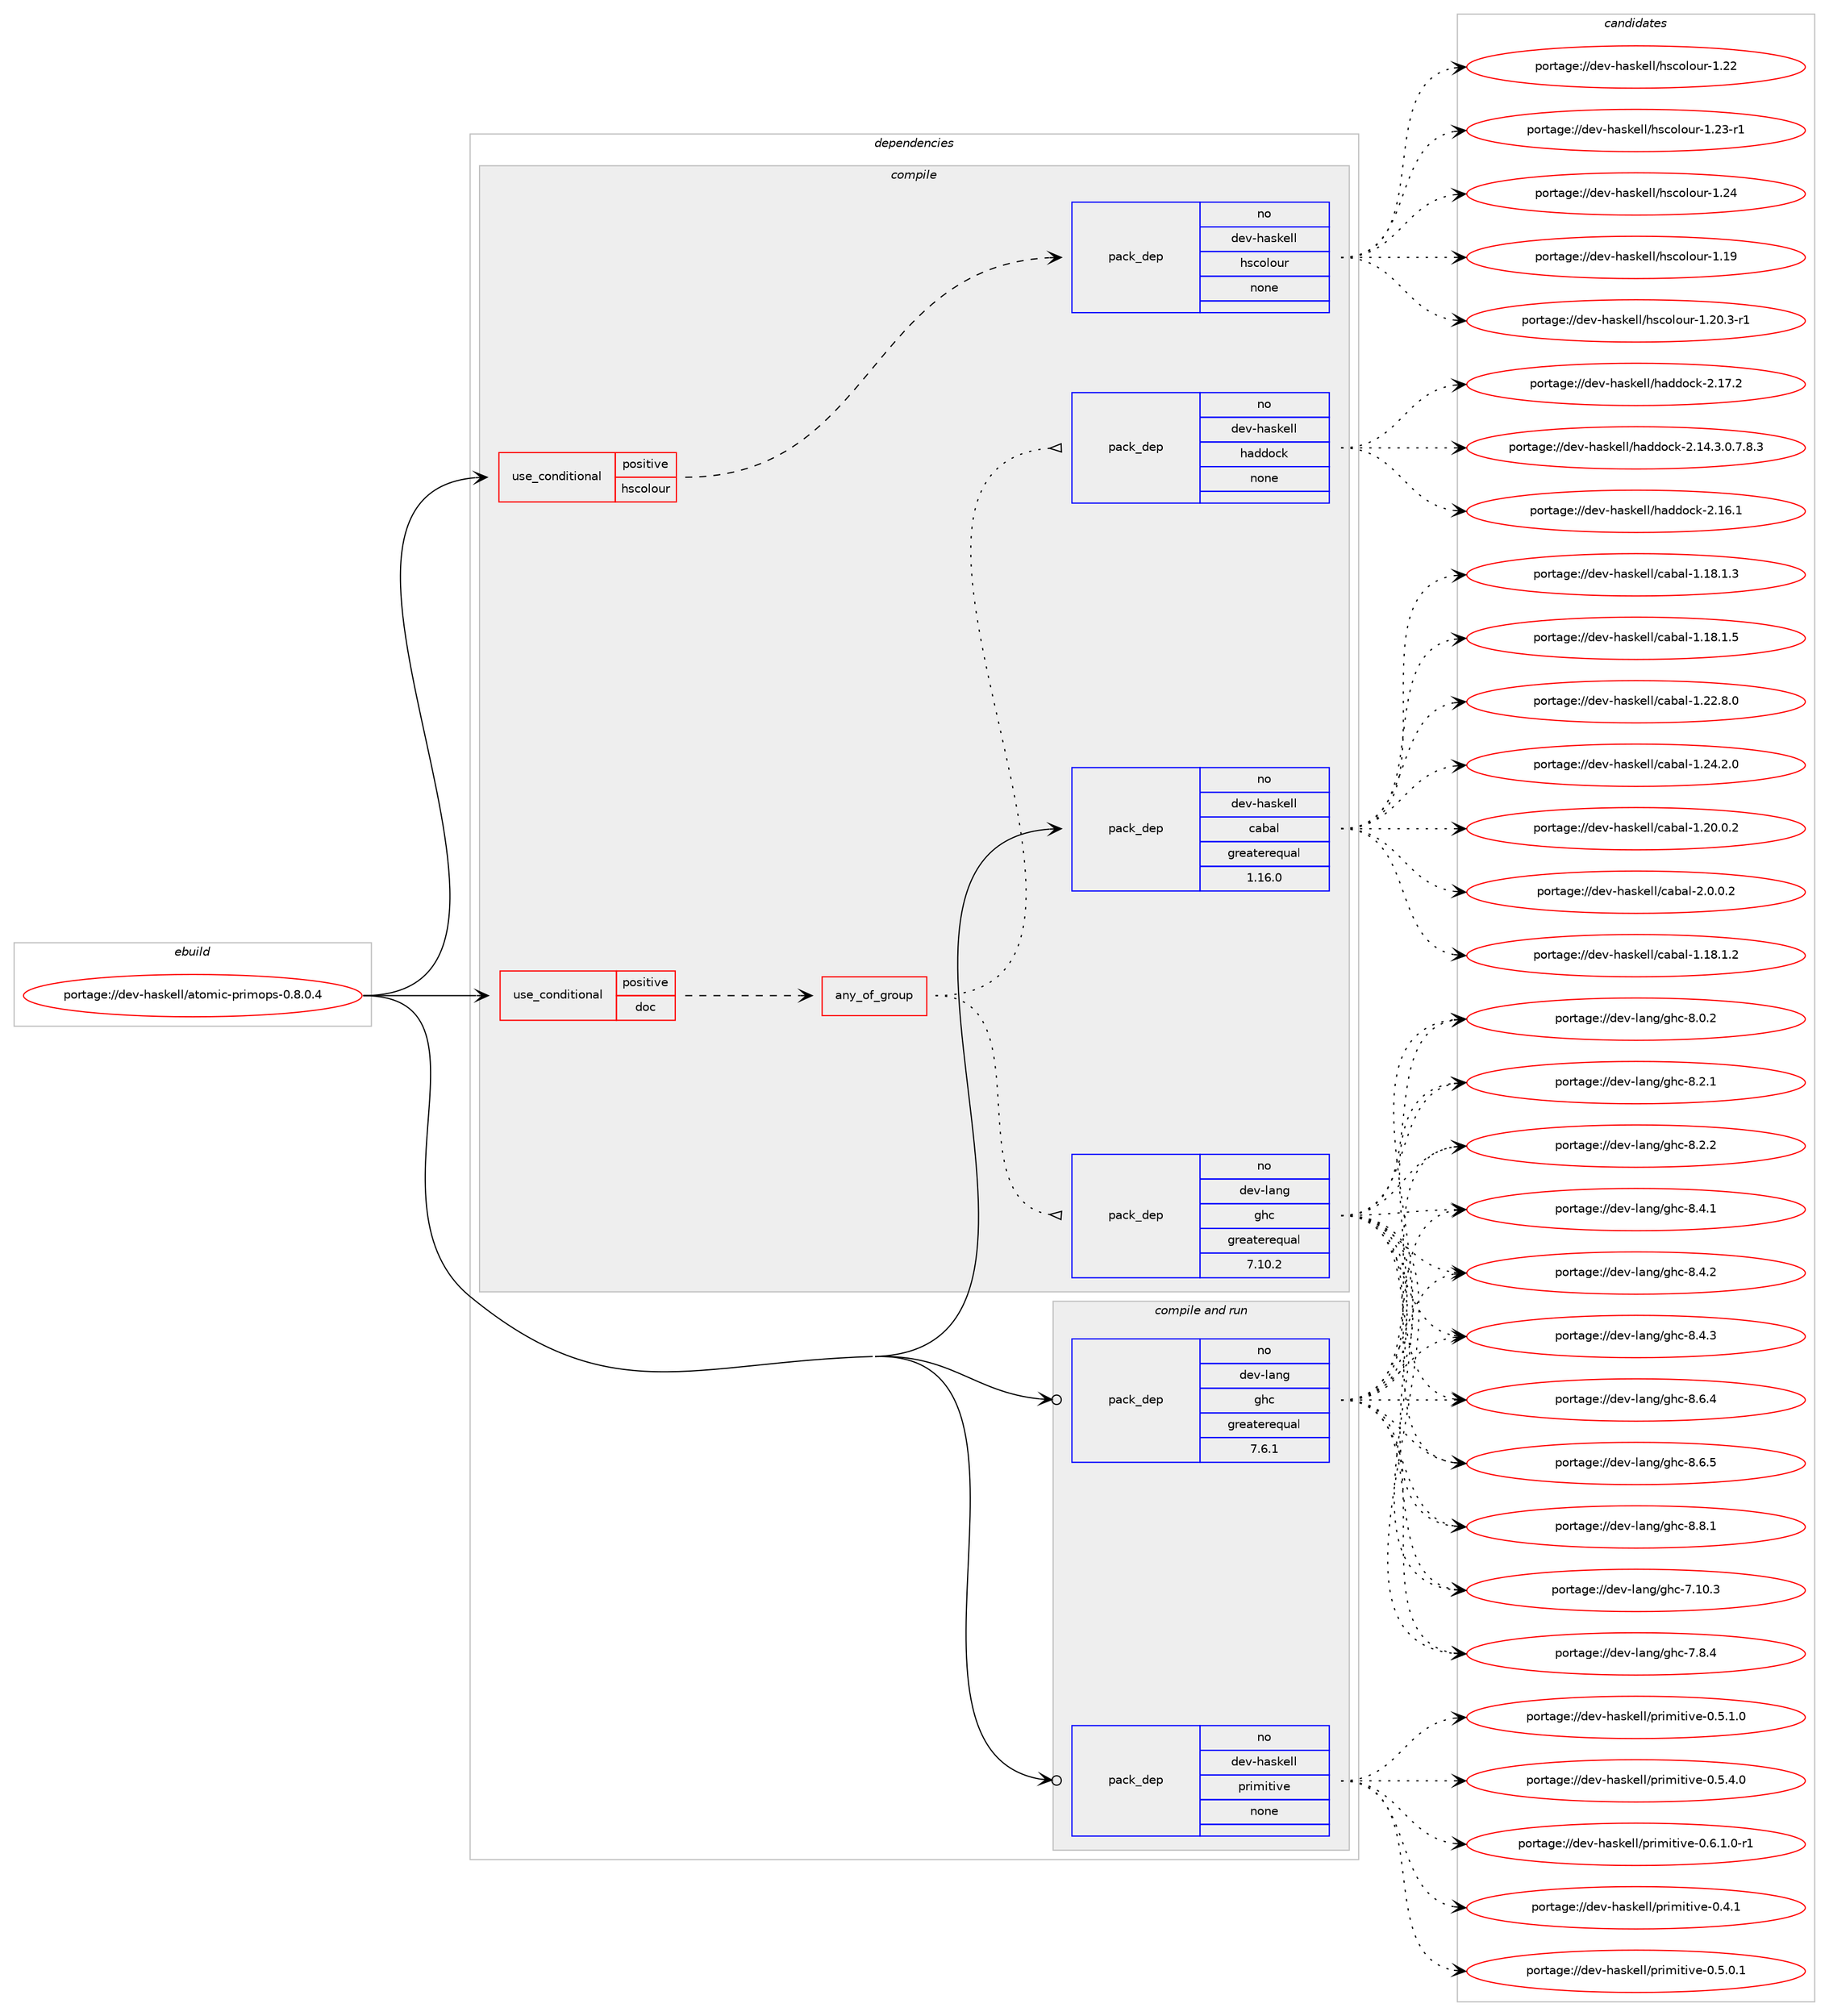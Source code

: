 digraph prolog {

# *************
# Graph options
# *************

newrank=true;
concentrate=true;
compound=true;
graph [rankdir=LR,fontname=Helvetica,fontsize=10,ranksep=1.5];#, ranksep=2.5, nodesep=0.2];
edge  [arrowhead=vee];
node  [fontname=Helvetica,fontsize=10];

# **********
# The ebuild
# **********

subgraph cluster_leftcol {
color=gray;
rank=same;
label=<<i>ebuild</i>>;
id [label="portage://dev-haskell/atomic-primops-0.8.0.4", color=red, width=4, href="../dev-haskell/atomic-primops-0.8.0.4.svg"];
}

# ****************
# The dependencies
# ****************

subgraph cluster_midcol {
color=gray;
label=<<i>dependencies</i>>;
subgraph cluster_compile {
fillcolor="#eeeeee";
style=filled;
label=<<i>compile</i>>;
subgraph cond14199 {
dependency61807 [label=<<TABLE BORDER="0" CELLBORDER="1" CELLSPACING="0" CELLPADDING="4"><TR><TD ROWSPAN="3" CELLPADDING="10">use_conditional</TD></TR><TR><TD>positive</TD></TR><TR><TD>doc</TD></TR></TABLE>>, shape=none, color=red];
subgraph any1332 {
dependency61808 [label=<<TABLE BORDER="0" CELLBORDER="1" CELLSPACING="0" CELLPADDING="4"><TR><TD CELLPADDING="10">any_of_group</TD></TR></TABLE>>, shape=none, color=red];subgraph pack46217 {
dependency61809 [label=<<TABLE BORDER="0" CELLBORDER="1" CELLSPACING="0" CELLPADDING="4" WIDTH="220"><TR><TD ROWSPAN="6" CELLPADDING="30">pack_dep</TD></TR><TR><TD WIDTH="110">no</TD></TR><TR><TD>dev-haskell</TD></TR><TR><TD>haddock</TD></TR><TR><TD>none</TD></TR><TR><TD></TD></TR></TABLE>>, shape=none, color=blue];
}
dependency61808:e -> dependency61809:w [weight=20,style="dotted",arrowhead="oinv"];
subgraph pack46218 {
dependency61810 [label=<<TABLE BORDER="0" CELLBORDER="1" CELLSPACING="0" CELLPADDING="4" WIDTH="220"><TR><TD ROWSPAN="6" CELLPADDING="30">pack_dep</TD></TR><TR><TD WIDTH="110">no</TD></TR><TR><TD>dev-lang</TD></TR><TR><TD>ghc</TD></TR><TR><TD>greaterequal</TD></TR><TR><TD>7.10.2</TD></TR></TABLE>>, shape=none, color=blue];
}
dependency61808:e -> dependency61810:w [weight=20,style="dotted",arrowhead="oinv"];
}
dependency61807:e -> dependency61808:w [weight=20,style="dashed",arrowhead="vee"];
}
id:e -> dependency61807:w [weight=20,style="solid",arrowhead="vee"];
subgraph cond14200 {
dependency61811 [label=<<TABLE BORDER="0" CELLBORDER="1" CELLSPACING="0" CELLPADDING="4"><TR><TD ROWSPAN="3" CELLPADDING="10">use_conditional</TD></TR><TR><TD>positive</TD></TR><TR><TD>hscolour</TD></TR></TABLE>>, shape=none, color=red];
subgraph pack46219 {
dependency61812 [label=<<TABLE BORDER="0" CELLBORDER="1" CELLSPACING="0" CELLPADDING="4" WIDTH="220"><TR><TD ROWSPAN="6" CELLPADDING="30">pack_dep</TD></TR><TR><TD WIDTH="110">no</TD></TR><TR><TD>dev-haskell</TD></TR><TR><TD>hscolour</TD></TR><TR><TD>none</TD></TR><TR><TD></TD></TR></TABLE>>, shape=none, color=blue];
}
dependency61811:e -> dependency61812:w [weight=20,style="dashed",arrowhead="vee"];
}
id:e -> dependency61811:w [weight=20,style="solid",arrowhead="vee"];
subgraph pack46220 {
dependency61813 [label=<<TABLE BORDER="0" CELLBORDER="1" CELLSPACING="0" CELLPADDING="4" WIDTH="220"><TR><TD ROWSPAN="6" CELLPADDING="30">pack_dep</TD></TR><TR><TD WIDTH="110">no</TD></TR><TR><TD>dev-haskell</TD></TR><TR><TD>cabal</TD></TR><TR><TD>greaterequal</TD></TR><TR><TD>1.16.0</TD></TR></TABLE>>, shape=none, color=blue];
}
id:e -> dependency61813:w [weight=20,style="solid",arrowhead="vee"];
}
subgraph cluster_compileandrun {
fillcolor="#eeeeee";
style=filled;
label=<<i>compile and run</i>>;
subgraph pack46221 {
dependency61814 [label=<<TABLE BORDER="0" CELLBORDER="1" CELLSPACING="0" CELLPADDING="4" WIDTH="220"><TR><TD ROWSPAN="6" CELLPADDING="30">pack_dep</TD></TR><TR><TD WIDTH="110">no</TD></TR><TR><TD>dev-haskell</TD></TR><TR><TD>primitive</TD></TR><TR><TD>none</TD></TR><TR><TD></TD></TR></TABLE>>, shape=none, color=blue];
}
id:e -> dependency61814:w [weight=20,style="solid",arrowhead="odotvee"];
subgraph pack46222 {
dependency61815 [label=<<TABLE BORDER="0" CELLBORDER="1" CELLSPACING="0" CELLPADDING="4" WIDTH="220"><TR><TD ROWSPAN="6" CELLPADDING="30">pack_dep</TD></TR><TR><TD WIDTH="110">no</TD></TR><TR><TD>dev-lang</TD></TR><TR><TD>ghc</TD></TR><TR><TD>greaterequal</TD></TR><TR><TD>7.6.1</TD></TR></TABLE>>, shape=none, color=blue];
}
id:e -> dependency61815:w [weight=20,style="solid",arrowhead="odotvee"];
}
subgraph cluster_run {
fillcolor="#eeeeee";
style=filled;
label=<<i>run</i>>;
}
}

# **************
# The candidates
# **************

subgraph cluster_choices {
rank=same;
color=gray;
label=<<i>candidates</i>>;

subgraph choice46217 {
color=black;
nodesep=1;
choiceportage1001011184510497115107101108108471049710010011199107455046495246514648465546564651 [label="portage://dev-haskell/haddock-2.14.3.0.7.8.3", color=red, width=4,href="../dev-haskell/haddock-2.14.3.0.7.8.3.svg"];
choiceportage100101118451049711510710110810847104971001001119910745504649544649 [label="portage://dev-haskell/haddock-2.16.1", color=red, width=4,href="../dev-haskell/haddock-2.16.1.svg"];
choiceportage100101118451049711510710110810847104971001001119910745504649554650 [label="portage://dev-haskell/haddock-2.17.2", color=red, width=4,href="../dev-haskell/haddock-2.17.2.svg"];
dependency61809:e -> choiceportage1001011184510497115107101108108471049710010011199107455046495246514648465546564651:w [style=dotted,weight="100"];
dependency61809:e -> choiceportage100101118451049711510710110810847104971001001119910745504649544649:w [style=dotted,weight="100"];
dependency61809:e -> choiceportage100101118451049711510710110810847104971001001119910745504649554650:w [style=dotted,weight="100"];
}
subgraph choice46218 {
color=black;
nodesep=1;
choiceportage1001011184510897110103471031049945554649484651 [label="portage://dev-lang/ghc-7.10.3", color=red, width=4,href="../dev-lang/ghc-7.10.3.svg"];
choiceportage10010111845108971101034710310499455546564652 [label="portage://dev-lang/ghc-7.8.4", color=red, width=4,href="../dev-lang/ghc-7.8.4.svg"];
choiceportage10010111845108971101034710310499455646484650 [label="portage://dev-lang/ghc-8.0.2", color=red, width=4,href="../dev-lang/ghc-8.0.2.svg"];
choiceportage10010111845108971101034710310499455646504649 [label="portage://dev-lang/ghc-8.2.1", color=red, width=4,href="../dev-lang/ghc-8.2.1.svg"];
choiceportage10010111845108971101034710310499455646504650 [label="portage://dev-lang/ghc-8.2.2", color=red, width=4,href="../dev-lang/ghc-8.2.2.svg"];
choiceportage10010111845108971101034710310499455646524649 [label="portage://dev-lang/ghc-8.4.1", color=red, width=4,href="../dev-lang/ghc-8.4.1.svg"];
choiceportage10010111845108971101034710310499455646524650 [label="portage://dev-lang/ghc-8.4.2", color=red, width=4,href="../dev-lang/ghc-8.4.2.svg"];
choiceportage10010111845108971101034710310499455646524651 [label="portage://dev-lang/ghc-8.4.3", color=red, width=4,href="../dev-lang/ghc-8.4.3.svg"];
choiceportage10010111845108971101034710310499455646544652 [label="portage://dev-lang/ghc-8.6.4", color=red, width=4,href="../dev-lang/ghc-8.6.4.svg"];
choiceportage10010111845108971101034710310499455646544653 [label="portage://dev-lang/ghc-8.6.5", color=red, width=4,href="../dev-lang/ghc-8.6.5.svg"];
choiceportage10010111845108971101034710310499455646564649 [label="portage://dev-lang/ghc-8.8.1", color=red, width=4,href="../dev-lang/ghc-8.8.1.svg"];
dependency61810:e -> choiceportage1001011184510897110103471031049945554649484651:w [style=dotted,weight="100"];
dependency61810:e -> choiceportage10010111845108971101034710310499455546564652:w [style=dotted,weight="100"];
dependency61810:e -> choiceportage10010111845108971101034710310499455646484650:w [style=dotted,weight="100"];
dependency61810:e -> choiceportage10010111845108971101034710310499455646504649:w [style=dotted,weight="100"];
dependency61810:e -> choiceportage10010111845108971101034710310499455646504650:w [style=dotted,weight="100"];
dependency61810:e -> choiceportage10010111845108971101034710310499455646524649:w [style=dotted,weight="100"];
dependency61810:e -> choiceportage10010111845108971101034710310499455646524650:w [style=dotted,weight="100"];
dependency61810:e -> choiceportage10010111845108971101034710310499455646524651:w [style=dotted,weight="100"];
dependency61810:e -> choiceportage10010111845108971101034710310499455646544652:w [style=dotted,weight="100"];
dependency61810:e -> choiceportage10010111845108971101034710310499455646544653:w [style=dotted,weight="100"];
dependency61810:e -> choiceportage10010111845108971101034710310499455646564649:w [style=dotted,weight="100"];
}
subgraph choice46219 {
color=black;
nodesep=1;
choiceportage100101118451049711510710110810847104115991111081111171144549464957 [label="portage://dev-haskell/hscolour-1.19", color=red, width=4,href="../dev-haskell/hscolour-1.19.svg"];
choiceportage10010111845104971151071011081084710411599111108111117114454946504846514511449 [label="portage://dev-haskell/hscolour-1.20.3-r1", color=red, width=4,href="../dev-haskell/hscolour-1.20.3-r1.svg"];
choiceportage100101118451049711510710110810847104115991111081111171144549465050 [label="portage://dev-haskell/hscolour-1.22", color=red, width=4,href="../dev-haskell/hscolour-1.22.svg"];
choiceportage1001011184510497115107101108108471041159911110811111711445494650514511449 [label="portage://dev-haskell/hscolour-1.23-r1", color=red, width=4,href="../dev-haskell/hscolour-1.23-r1.svg"];
choiceportage100101118451049711510710110810847104115991111081111171144549465052 [label="portage://dev-haskell/hscolour-1.24", color=red, width=4,href="../dev-haskell/hscolour-1.24.svg"];
dependency61812:e -> choiceportage100101118451049711510710110810847104115991111081111171144549464957:w [style=dotted,weight="100"];
dependency61812:e -> choiceportage10010111845104971151071011081084710411599111108111117114454946504846514511449:w [style=dotted,weight="100"];
dependency61812:e -> choiceportage100101118451049711510710110810847104115991111081111171144549465050:w [style=dotted,weight="100"];
dependency61812:e -> choiceportage1001011184510497115107101108108471041159911110811111711445494650514511449:w [style=dotted,weight="100"];
dependency61812:e -> choiceportage100101118451049711510710110810847104115991111081111171144549465052:w [style=dotted,weight="100"];
}
subgraph choice46220 {
color=black;
nodesep=1;
choiceportage10010111845104971151071011081084799979897108454946495646494650 [label="portage://dev-haskell/cabal-1.18.1.2", color=red, width=4,href="../dev-haskell/cabal-1.18.1.2.svg"];
choiceportage10010111845104971151071011081084799979897108454946495646494651 [label="portage://dev-haskell/cabal-1.18.1.3", color=red, width=4,href="../dev-haskell/cabal-1.18.1.3.svg"];
choiceportage10010111845104971151071011081084799979897108454946495646494653 [label="portage://dev-haskell/cabal-1.18.1.5", color=red, width=4,href="../dev-haskell/cabal-1.18.1.5.svg"];
choiceportage10010111845104971151071011081084799979897108454946504846484650 [label="portage://dev-haskell/cabal-1.20.0.2", color=red, width=4,href="../dev-haskell/cabal-1.20.0.2.svg"];
choiceportage10010111845104971151071011081084799979897108454946505046564648 [label="portage://dev-haskell/cabal-1.22.8.0", color=red, width=4,href="../dev-haskell/cabal-1.22.8.0.svg"];
choiceportage10010111845104971151071011081084799979897108454946505246504648 [label="portage://dev-haskell/cabal-1.24.2.0", color=red, width=4,href="../dev-haskell/cabal-1.24.2.0.svg"];
choiceportage100101118451049711510710110810847999798971084550464846484650 [label="portage://dev-haskell/cabal-2.0.0.2", color=red, width=4,href="../dev-haskell/cabal-2.0.0.2.svg"];
dependency61813:e -> choiceportage10010111845104971151071011081084799979897108454946495646494650:w [style=dotted,weight="100"];
dependency61813:e -> choiceportage10010111845104971151071011081084799979897108454946495646494651:w [style=dotted,weight="100"];
dependency61813:e -> choiceportage10010111845104971151071011081084799979897108454946495646494653:w [style=dotted,weight="100"];
dependency61813:e -> choiceportage10010111845104971151071011081084799979897108454946504846484650:w [style=dotted,weight="100"];
dependency61813:e -> choiceportage10010111845104971151071011081084799979897108454946505046564648:w [style=dotted,weight="100"];
dependency61813:e -> choiceportage10010111845104971151071011081084799979897108454946505246504648:w [style=dotted,weight="100"];
dependency61813:e -> choiceportage100101118451049711510710110810847999798971084550464846484650:w [style=dotted,weight="100"];
}
subgraph choice46221 {
color=black;
nodesep=1;
choiceportage100101118451049711510710110810847112114105109105116105118101454846524649 [label="portage://dev-haskell/primitive-0.4.1", color=red, width=4,href="../dev-haskell/primitive-0.4.1.svg"];
choiceportage1001011184510497115107101108108471121141051091051161051181014548465346484649 [label="portage://dev-haskell/primitive-0.5.0.1", color=red, width=4,href="../dev-haskell/primitive-0.5.0.1.svg"];
choiceportage1001011184510497115107101108108471121141051091051161051181014548465346494648 [label="portage://dev-haskell/primitive-0.5.1.0", color=red, width=4,href="../dev-haskell/primitive-0.5.1.0.svg"];
choiceportage1001011184510497115107101108108471121141051091051161051181014548465346524648 [label="portage://dev-haskell/primitive-0.5.4.0", color=red, width=4,href="../dev-haskell/primitive-0.5.4.0.svg"];
choiceportage10010111845104971151071011081084711211410510910511610511810145484654464946484511449 [label="portage://dev-haskell/primitive-0.6.1.0-r1", color=red, width=4,href="../dev-haskell/primitive-0.6.1.0-r1.svg"];
dependency61814:e -> choiceportage100101118451049711510710110810847112114105109105116105118101454846524649:w [style=dotted,weight="100"];
dependency61814:e -> choiceportage1001011184510497115107101108108471121141051091051161051181014548465346484649:w [style=dotted,weight="100"];
dependency61814:e -> choiceportage1001011184510497115107101108108471121141051091051161051181014548465346494648:w [style=dotted,weight="100"];
dependency61814:e -> choiceportage1001011184510497115107101108108471121141051091051161051181014548465346524648:w [style=dotted,weight="100"];
dependency61814:e -> choiceportage10010111845104971151071011081084711211410510910511610511810145484654464946484511449:w [style=dotted,weight="100"];
}
subgraph choice46222 {
color=black;
nodesep=1;
choiceportage1001011184510897110103471031049945554649484651 [label="portage://dev-lang/ghc-7.10.3", color=red, width=4,href="../dev-lang/ghc-7.10.3.svg"];
choiceportage10010111845108971101034710310499455546564652 [label="portage://dev-lang/ghc-7.8.4", color=red, width=4,href="../dev-lang/ghc-7.8.4.svg"];
choiceportage10010111845108971101034710310499455646484650 [label="portage://dev-lang/ghc-8.0.2", color=red, width=4,href="../dev-lang/ghc-8.0.2.svg"];
choiceportage10010111845108971101034710310499455646504649 [label="portage://dev-lang/ghc-8.2.1", color=red, width=4,href="../dev-lang/ghc-8.2.1.svg"];
choiceportage10010111845108971101034710310499455646504650 [label="portage://dev-lang/ghc-8.2.2", color=red, width=4,href="../dev-lang/ghc-8.2.2.svg"];
choiceportage10010111845108971101034710310499455646524649 [label="portage://dev-lang/ghc-8.4.1", color=red, width=4,href="../dev-lang/ghc-8.4.1.svg"];
choiceportage10010111845108971101034710310499455646524650 [label="portage://dev-lang/ghc-8.4.2", color=red, width=4,href="../dev-lang/ghc-8.4.2.svg"];
choiceportage10010111845108971101034710310499455646524651 [label="portage://dev-lang/ghc-8.4.3", color=red, width=4,href="../dev-lang/ghc-8.4.3.svg"];
choiceportage10010111845108971101034710310499455646544652 [label="portage://dev-lang/ghc-8.6.4", color=red, width=4,href="../dev-lang/ghc-8.6.4.svg"];
choiceportage10010111845108971101034710310499455646544653 [label="portage://dev-lang/ghc-8.6.5", color=red, width=4,href="../dev-lang/ghc-8.6.5.svg"];
choiceportage10010111845108971101034710310499455646564649 [label="portage://dev-lang/ghc-8.8.1", color=red, width=4,href="../dev-lang/ghc-8.8.1.svg"];
dependency61815:e -> choiceportage1001011184510897110103471031049945554649484651:w [style=dotted,weight="100"];
dependency61815:e -> choiceportage10010111845108971101034710310499455546564652:w [style=dotted,weight="100"];
dependency61815:e -> choiceportage10010111845108971101034710310499455646484650:w [style=dotted,weight="100"];
dependency61815:e -> choiceportage10010111845108971101034710310499455646504649:w [style=dotted,weight="100"];
dependency61815:e -> choiceportage10010111845108971101034710310499455646504650:w [style=dotted,weight="100"];
dependency61815:e -> choiceportage10010111845108971101034710310499455646524649:w [style=dotted,weight="100"];
dependency61815:e -> choiceportage10010111845108971101034710310499455646524650:w [style=dotted,weight="100"];
dependency61815:e -> choiceportage10010111845108971101034710310499455646524651:w [style=dotted,weight="100"];
dependency61815:e -> choiceportage10010111845108971101034710310499455646544652:w [style=dotted,weight="100"];
dependency61815:e -> choiceportage10010111845108971101034710310499455646544653:w [style=dotted,weight="100"];
dependency61815:e -> choiceportage10010111845108971101034710310499455646564649:w [style=dotted,weight="100"];
}
}

}

